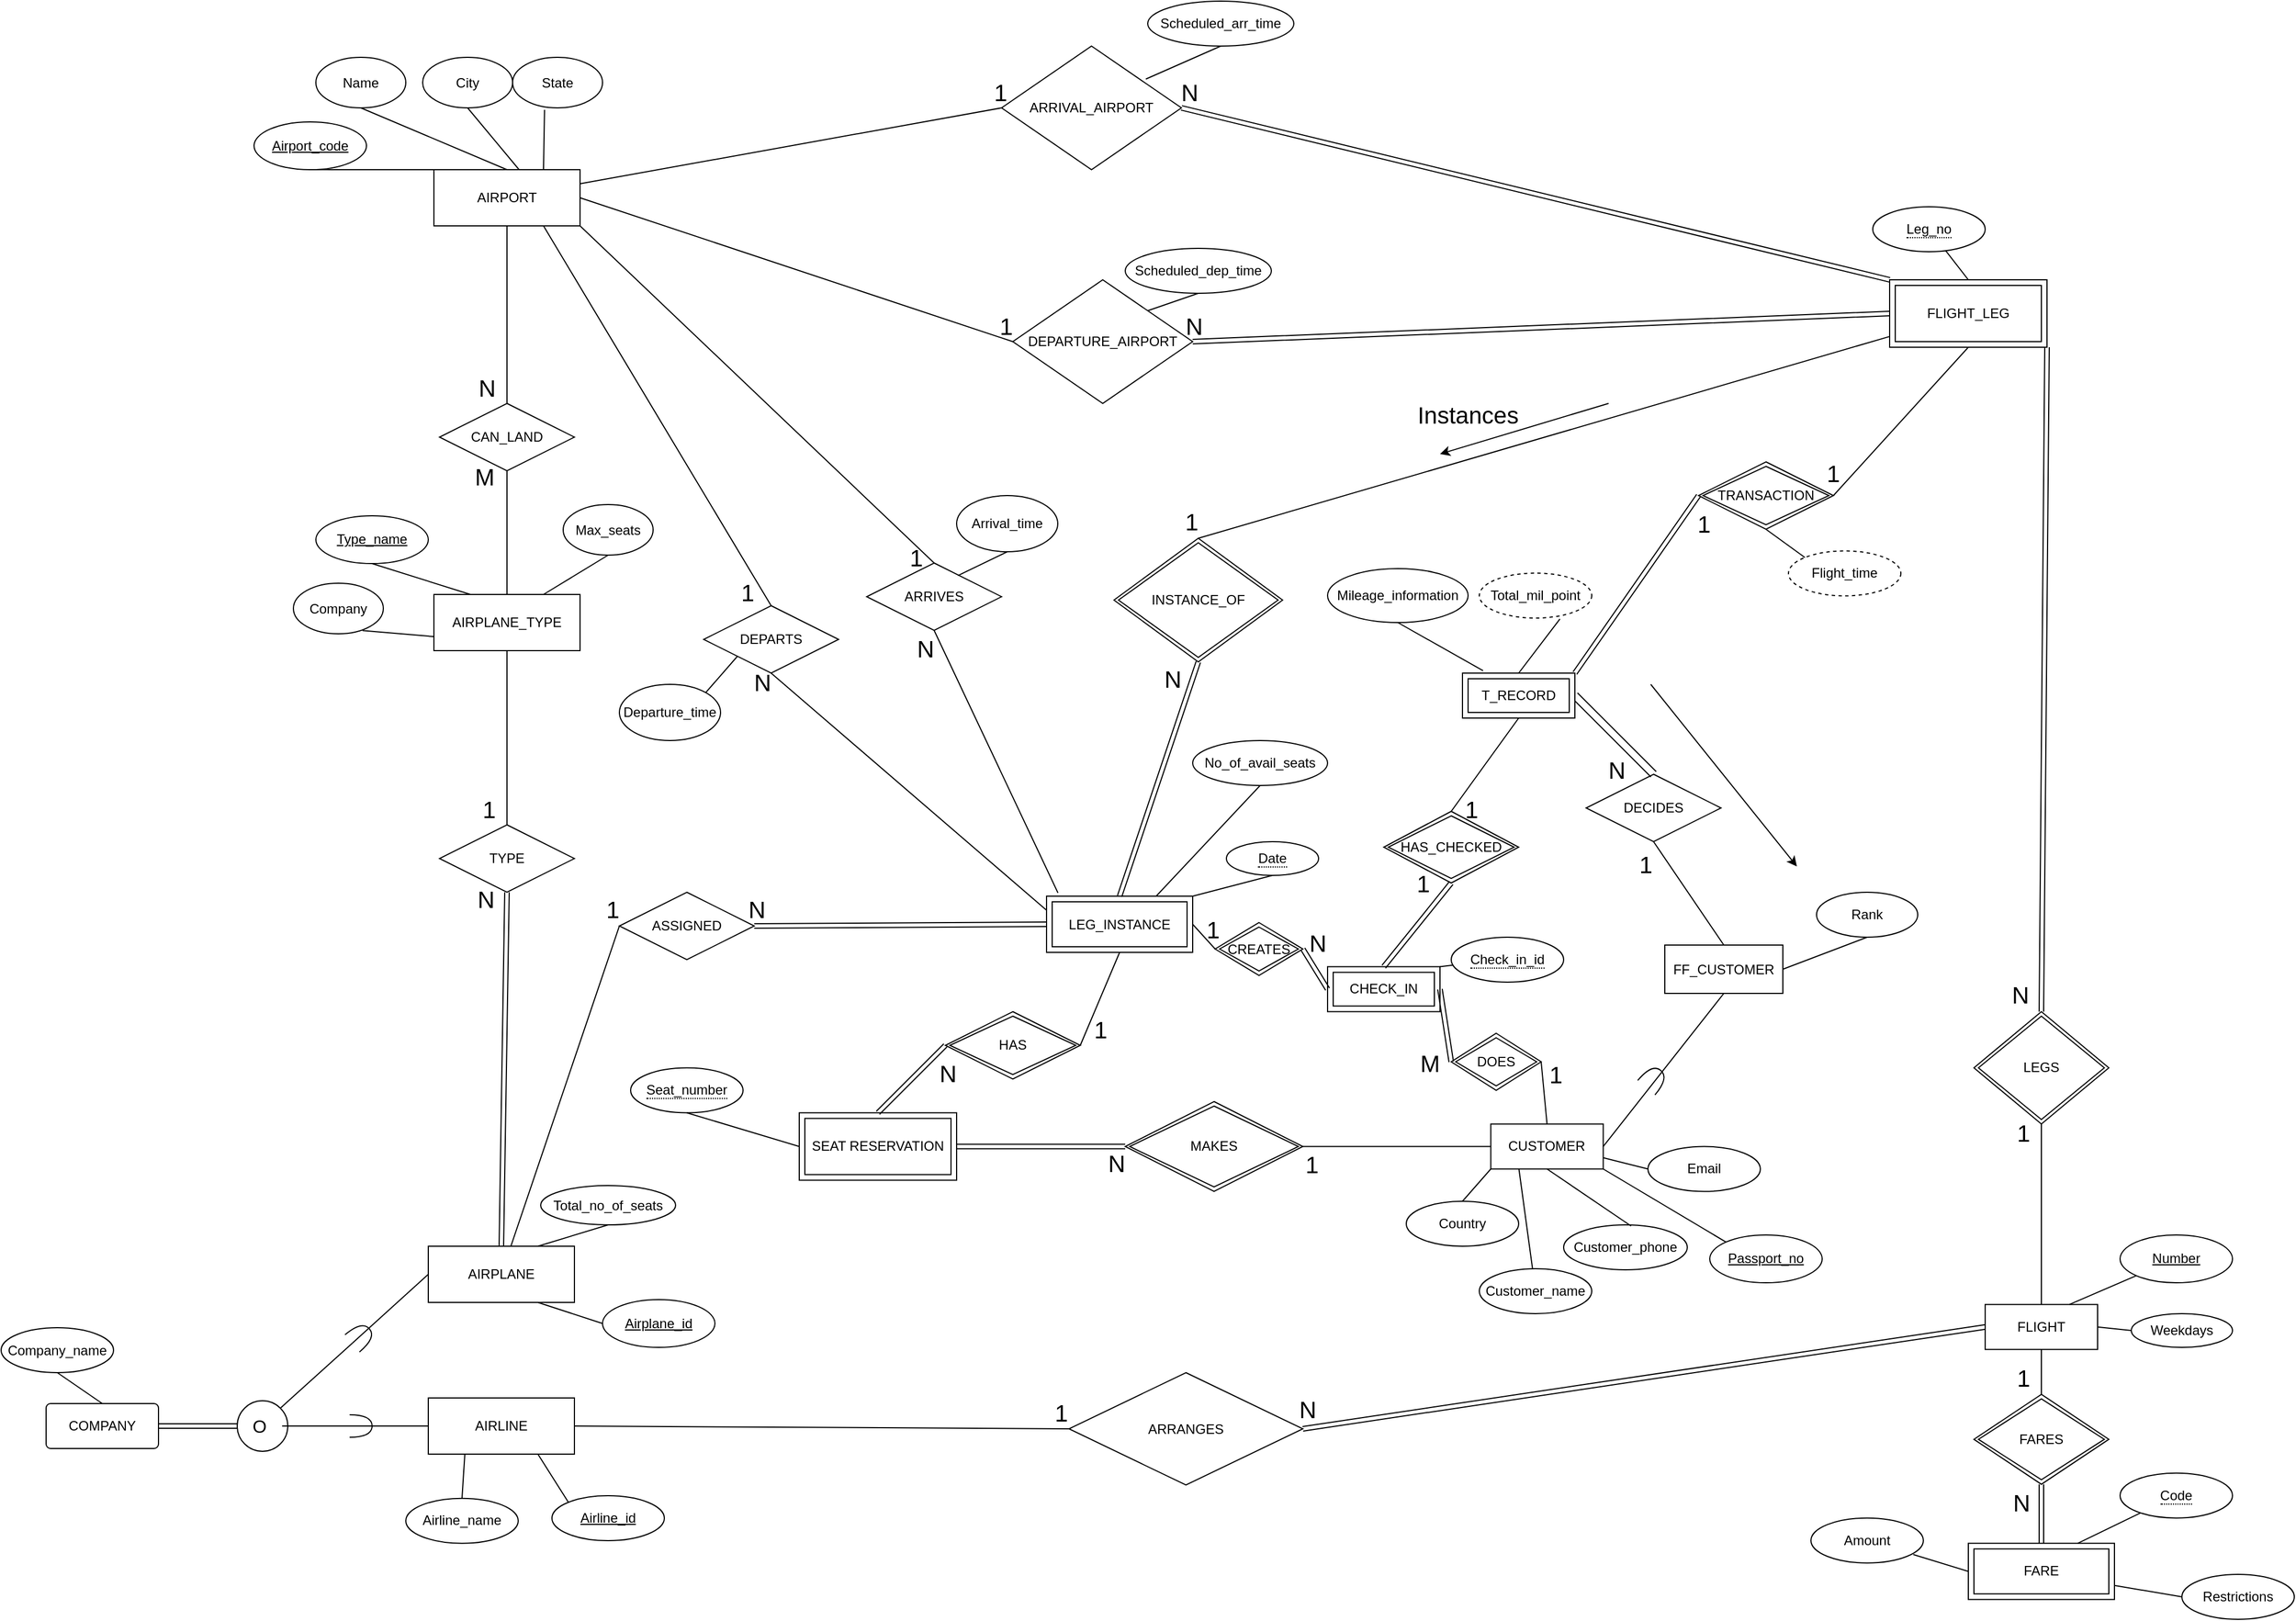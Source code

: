<mxfile version="14.1.8" type="device"><diagram id="0m6Lggk0SU_BFl-Y3Bvq" name="Sayfa -1"><mxGraphModel dx="1024" dy="2246" grid="1" gridSize="10" guides="1" tooltips="1" connect="1" arrows="1" fold="1" page="1" pageScale="1" pageWidth="2336" pageHeight="1654" math="0" shadow="0"><root><mxCell id="0"/><mxCell id="1" parent="0"/><mxCell id="-zjfR3JGXEc7XonDMsjY-28" value="AIRPORT" style="whiteSpace=wrap;html=1;align=center;spacing=2;" parent="1" vertex="1"><mxGeometry x="525" y="-1430" width="130" height="50" as="geometry"/></mxCell><mxCell id="-zjfR3JGXEc7XonDMsjY-29" value="Airport_code" style="ellipse;whiteSpace=wrap;html=1;align=center;fontStyle=4;spacing=2;" parent="1" vertex="1"><mxGeometry x="365" y="-1472.5" width="100" height="42.5" as="geometry"/></mxCell><mxCell id="-zjfR3JGXEc7XonDMsjY-30" value="Name" style="ellipse;whiteSpace=wrap;html=1;align=center;spacing=2;" parent="1" vertex="1"><mxGeometry x="420" y="-1530" width="80" height="45" as="geometry"/></mxCell><mxCell id="-zjfR3JGXEc7XonDMsjY-32" value="City" style="ellipse;whiteSpace=wrap;html=1;align=center;spacing=2;" parent="1" vertex="1"><mxGeometry x="515" y="-1530" width="80" height="45" as="geometry"/></mxCell><mxCell id="-zjfR3JGXEc7XonDMsjY-34" value="State" style="ellipse;whiteSpace=wrap;html=1;align=center;spacing=2;" parent="1" vertex="1"><mxGeometry x="595" y="-1530" width="80" height="45" as="geometry"/></mxCell><mxCell id="-zjfR3JGXEc7XonDMsjY-36" value="" style="endArrow=none;html=1;rounded=0;entryX=0.25;entryY=0;entryDx=0;entryDy=0;exitX=0.5;exitY=1;exitDx=0;exitDy=0;spacing=2;" parent="1" source="-zjfR3JGXEc7XonDMsjY-29" target="-zjfR3JGXEc7XonDMsjY-28" edge="1"><mxGeometry relative="1" as="geometry"><mxPoint x="305" y="-1490.09" as="sourcePoint"/><mxPoint x="465" y="-1490.09" as="targetPoint"/></mxGeometry></mxCell><mxCell id="-zjfR3JGXEc7XonDMsjY-39" value="" style="endArrow=none;html=1;rounded=0;entryX=0.5;entryY=0;entryDx=0;entryDy=0;exitX=0.5;exitY=1;exitDx=0;exitDy=0;spacing=2;" parent="1" source="-zjfR3JGXEc7XonDMsjY-30" target="-zjfR3JGXEc7XonDMsjY-28" edge="1"><mxGeometry relative="1" as="geometry"><mxPoint x="485" y="-1520.09" as="sourcePoint"/><mxPoint x="645" y="-1520.09" as="targetPoint"/></mxGeometry></mxCell><mxCell id="-zjfR3JGXEc7XonDMsjY-40" value="" style="endArrow=none;html=1;rounded=0;entryX=0.583;entryY=0;entryDx=0;entryDy=0;exitX=0.5;exitY=1;exitDx=0;exitDy=0;entryPerimeter=0;spacing=2;" parent="1" source="-zjfR3JGXEc7XonDMsjY-32" target="-zjfR3JGXEc7XonDMsjY-28" edge="1"><mxGeometry relative="1" as="geometry"><mxPoint x="495" y="-1510.09" as="sourcePoint"/><mxPoint x="525" y="-1450.09" as="targetPoint"/></mxGeometry></mxCell><mxCell id="-zjfR3JGXEc7XonDMsjY-41" value="" style="endArrow=none;html=1;rounded=0;entryX=0.75;entryY=0;entryDx=0;entryDy=0;exitX=0.355;exitY=1.04;exitDx=0;exitDy=0;exitPerimeter=0;spacing=2;" parent="1" source="-zjfR3JGXEc7XonDMsjY-34" target="-zjfR3JGXEc7XonDMsjY-28" edge="1"><mxGeometry relative="1" as="geometry"><mxPoint x="505" y="-1500.09" as="sourcePoint"/><mxPoint x="535" y="-1440.09" as="targetPoint"/></mxGeometry></mxCell><mxCell id="-zjfR3JGXEc7XonDMsjY-42" style="edgeStyle=orthogonalEdgeStyle;rounded=0;orthogonalLoop=1;jettySize=auto;html=1;exitX=0.5;exitY=1;exitDx=0;exitDy=0;spacing=2;" parent="1" source="-zjfR3JGXEc7XonDMsjY-28" target="-zjfR3JGXEc7XonDMsjY-28" edge="1"><mxGeometry relative="1" as="geometry"/></mxCell><mxCell id="l165lB3-NGiqIHJ3d1AK-7" value="CAN_LAND" style="shape=rhombus;perimeter=rhombusPerimeter;whiteSpace=wrap;html=1;align=center;spacing=2;" parent="1" vertex="1"><mxGeometry x="530" y="-1222" width="120" height="60" as="geometry"/></mxCell><mxCell id="l165lB3-NGiqIHJ3d1AK-9" value="" style="endArrow=none;html=1;rounded=0;entryX=0.5;entryY=1;entryDx=0;entryDy=0;spacing=2;" parent="1" target="l165lB3-NGiqIHJ3d1AK-7" edge="1"><mxGeometry relative="1" as="geometry"><mxPoint x="590" y="-1052" as="sourcePoint"/><mxPoint x="820" y="-1072" as="targetPoint"/></mxGeometry></mxCell><mxCell id="l165lB3-NGiqIHJ3d1AK-10" value="M" style="resizable=0;html=1;align=right;verticalAlign=bottom;fontSize=21;spacing=2;" parent="l165lB3-NGiqIHJ3d1AK-9" connectable="0" vertex="1"><mxGeometry x="1" relative="1" as="geometry"><mxPoint x="-10.04" y="19.72" as="offset"/></mxGeometry></mxCell><mxCell id="l165lB3-NGiqIHJ3d1AK-11" value="" style="endArrow=none;html=1;rounded=0;exitX=0.5;exitY=1;exitDx=0;exitDy=0;entryX=0.5;entryY=0;entryDx=0;entryDy=0;spacing=2;" parent="1" source="-zjfR3JGXEc7XonDMsjY-28" target="l165lB3-NGiqIHJ3d1AK-7" edge="1"><mxGeometry relative="1" as="geometry"><mxPoint x="660" y="-1242" as="sourcePoint"/><mxPoint x="820" y="-1242" as="targetPoint"/></mxGeometry></mxCell><mxCell id="l165lB3-NGiqIHJ3d1AK-12" value="&lt;font style=&quot;font-size: 21px&quot;&gt;N&lt;/font&gt;" style="resizable=0;html=1;align=right;verticalAlign=bottom;spacing=2;" parent="l165lB3-NGiqIHJ3d1AK-11" connectable="0" vertex="1"><mxGeometry x="1" relative="1" as="geometry"><mxPoint x="-10" as="offset"/></mxGeometry></mxCell><mxCell id="l165lB3-NGiqIHJ3d1AK-14" value="AIRPLANE_TYPE" style="whiteSpace=wrap;html=1;align=center;spacing=2;" parent="1" vertex="1"><mxGeometry x="525" y="-1052" width="130" height="50" as="geometry"/></mxCell><mxCell id="l165lB3-NGiqIHJ3d1AK-16" value="Type_name" style="ellipse;whiteSpace=wrap;html=1;align=center;fontStyle=4;spacing=2;" parent="1" vertex="1"><mxGeometry x="420" y="-1122" width="100" height="42.5" as="geometry"/></mxCell><mxCell id="l165lB3-NGiqIHJ3d1AK-18" value="Max_seats" style="ellipse;whiteSpace=wrap;html=1;align=center;spacing=2;" parent="1" vertex="1"><mxGeometry x="640" y="-1132" width="80" height="45" as="geometry"/></mxCell><mxCell id="l165lB3-NGiqIHJ3d1AK-19" value="" style="endArrow=none;html=1;rounded=0;entryX=0.5;entryY=1;entryDx=0;entryDy=0;exitX=0.75;exitY=0;exitDx=0;exitDy=0;spacing=2;" parent="1" source="l165lB3-NGiqIHJ3d1AK-14" target="l165lB3-NGiqIHJ3d1AK-18" edge="1"><mxGeometry relative="1" as="geometry"><mxPoint x="660" y="-1132" as="sourcePoint"/><mxPoint x="820" y="-1132" as="targetPoint"/></mxGeometry></mxCell><mxCell id="l165lB3-NGiqIHJ3d1AK-21" value="Company" style="ellipse;whiteSpace=wrap;html=1;align=center;spacing=2;" parent="1" vertex="1"><mxGeometry x="400" y="-1062" width="80" height="45" as="geometry"/></mxCell><mxCell id="l165lB3-NGiqIHJ3d1AK-22" value="" style="endArrow=none;html=1;rounded=0;entryX=0.5;entryY=1;entryDx=0;entryDy=0;exitX=0.25;exitY=0;exitDx=0;exitDy=0;spacing=2;" parent="1" source="l165lB3-NGiqIHJ3d1AK-14" target="l165lB3-NGiqIHJ3d1AK-16" edge="1"><mxGeometry relative="1" as="geometry"><mxPoint x="632.5" y="-1042" as="sourcePoint"/><mxPoint x="690" y="-1077" as="targetPoint"/></mxGeometry></mxCell><mxCell id="l165lB3-NGiqIHJ3d1AK-23" value="" style="endArrow=none;html=1;rounded=0;entryX=0;entryY=0.75;entryDx=0;entryDy=0;exitX=0.769;exitY=0.936;exitDx=0;exitDy=0;exitPerimeter=0;spacing=2;" parent="1" source="l165lB3-NGiqIHJ3d1AK-21" target="l165lB3-NGiqIHJ3d1AK-14" edge="1"><mxGeometry relative="1" as="geometry"><mxPoint x="460" y="-1022" as="sourcePoint"/><mxPoint x="520" y="-1012" as="targetPoint"/></mxGeometry></mxCell><mxCell id="l165lB3-NGiqIHJ3d1AK-26" value="" style="endArrow=none;html=1;rounded=0;exitX=0.5;exitY=1;exitDx=0;exitDy=0;spacing=2;" parent="1" source="l165lB3-NGiqIHJ3d1AK-14" target="l165lB3-NGiqIHJ3d1AK-28" edge="1"><mxGeometry relative="1" as="geometry"><mxPoint x="680" y="-892" as="sourcePoint"/><mxPoint x="590" y="-892" as="targetPoint"/></mxGeometry></mxCell><mxCell id="l165lB3-NGiqIHJ3d1AK-27" value="1" style="resizable=0;html=1;align=right;verticalAlign=bottom;fontSize=21;spacing=2;" parent="l165lB3-NGiqIHJ3d1AK-26" connectable="0" vertex="1"><mxGeometry x="1" relative="1" as="geometry"><mxPoint x="-10" as="offset"/></mxGeometry></mxCell><mxCell id="l165lB3-NGiqIHJ3d1AK-28" value="TYPE" style="shape=rhombus;perimeter=rhombusPerimeter;whiteSpace=wrap;html=1;align=center;spacing=2;" parent="1" vertex="1"><mxGeometry x="530" y="-847" width="120" height="60" as="geometry"/></mxCell><mxCell id="l165lB3-NGiqIHJ3d1AK-29" value="" style="shape=link;html=1;rounded=0;entryX=0.5;entryY=1;entryDx=0;entryDy=0;exitX=0.5;exitY=0;exitDx=0;exitDy=0;spacing=2;" parent="1" source="l165lB3-NGiqIHJ3d1AK-31" target="l165lB3-NGiqIHJ3d1AK-28" edge="1"><mxGeometry relative="1" as="geometry"><mxPoint x="590" y="-792" as="sourcePoint"/><mxPoint x="840" y="-822" as="targetPoint"/></mxGeometry></mxCell><mxCell id="l165lB3-NGiqIHJ3d1AK-30" value="N" style="resizable=0;html=1;align=right;verticalAlign=bottom;fontSize=21;spacing=2;" parent="l165lB3-NGiqIHJ3d1AK-29" connectable="0" vertex="1"><mxGeometry x="1" relative="1" as="geometry"><mxPoint x="-10" y="20" as="offset"/></mxGeometry></mxCell><mxCell id="l165lB3-NGiqIHJ3d1AK-31" value="AIRPLANE" style="whiteSpace=wrap;html=1;align=center;strokeOpacity=100;spacing=2;" parent="1" vertex="1"><mxGeometry x="520" y="-472" width="130" height="50" as="geometry"/></mxCell><mxCell id="l165lB3-NGiqIHJ3d1AK-32" value="Airplane_id" style="ellipse;whiteSpace=wrap;html=1;align=center;fontStyle=4;spacing=2;" parent="1" vertex="1"><mxGeometry x="675" y="-424.5" width="100" height="42.5" as="geometry"/></mxCell><mxCell id="l165lB3-NGiqIHJ3d1AK-33" value="" style="endArrow=none;html=1;rounded=0;exitX=0;exitY=0.5;exitDx=0;exitDy=0;entryX=0.75;entryY=1;entryDx=0;entryDy=0;spacing=2;" parent="1" source="l165lB3-NGiqIHJ3d1AK-32" target="l165lB3-NGiqIHJ3d1AK-31" edge="1"><mxGeometry relative="1" as="geometry"><mxPoint x="450" y="-752" as="sourcePoint"/><mxPoint x="610" y="-752" as="targetPoint"/></mxGeometry></mxCell><mxCell id="l165lB3-NGiqIHJ3d1AK-34" value="Total_no_of_seats" style="ellipse;whiteSpace=wrap;html=1;align=center;spacing=2;" parent="1" vertex="1"><mxGeometry x="620" y="-526" width="120" height="35" as="geometry"/></mxCell><mxCell id="l165lB3-NGiqIHJ3d1AK-35" value="" style="endArrow=none;html=1;rounded=0;exitX=0.75;exitY=0;exitDx=0;exitDy=0;entryX=0.5;entryY=1;entryDx=0;entryDy=0;spacing=2;" parent="1" source="l165lB3-NGiqIHJ3d1AK-31" target="l165lB3-NGiqIHJ3d1AK-34" edge="1"><mxGeometry relative="1" as="geometry"><mxPoint x="600" y="-872" as="sourcePoint"/><mxPoint x="760" y="-872" as="targetPoint"/></mxGeometry></mxCell><mxCell id="l165lB3-NGiqIHJ3d1AK-36" value="" style="endArrow=none;html=1;rounded=0;entryX=0;entryY=0.5;entryDx=0;entryDy=0;spacing=2;" parent="1" source="l165lB3-NGiqIHJ3d1AK-31" target="l165lB3-NGiqIHJ3d1AK-38" edge="1"><mxGeometry relative="1" as="geometry"><mxPoint x="655" y="-757.34" as="sourcePoint"/><mxPoint x="780" y="-757" as="targetPoint"/></mxGeometry></mxCell><mxCell id="l165lB3-NGiqIHJ3d1AK-37" value="1" style="resizable=0;html=1;align=right;verticalAlign=bottom;fontSize=21;spacing=2;" parent="l165lB3-NGiqIHJ3d1AK-36" connectable="0" vertex="1"><mxGeometry x="1" relative="1" as="geometry"><mxPoint x="0.17" as="offset"/></mxGeometry></mxCell><mxCell id="l165lB3-NGiqIHJ3d1AK-38" value="ASSIGNED" style="shape=rhombus;perimeter=rhombusPerimeter;whiteSpace=wrap;html=1;align=center;spacing=2;" parent="1" vertex="1"><mxGeometry x="690" y="-787" width="120" height="60" as="geometry"/></mxCell><mxCell id="l165lB3-NGiqIHJ3d1AK-39" value="" style="shape=link;html=1;rounded=0;entryX=1;entryY=0.5;entryDx=0;entryDy=0;exitX=0;exitY=0.5;exitDx=0;exitDy=0;spacing=2;" parent="1" source="l165lB3-NGiqIHJ3d1AK-41" target="l165lB3-NGiqIHJ3d1AK-38" edge="1"><mxGeometry relative="1" as="geometry"><mxPoint x="1040" y="-757" as="sourcePoint"/><mxPoint x="950" y="-792" as="targetPoint"/></mxGeometry></mxCell><mxCell id="l165lB3-NGiqIHJ3d1AK-40" value="N" style="resizable=0;html=1;align=right;verticalAlign=bottom;fontSize=21;spacing=2;" parent="l165lB3-NGiqIHJ3d1AK-39" connectable="0" vertex="1"><mxGeometry x="1" relative="1" as="geometry"><mxPoint x="10" as="offset"/></mxGeometry></mxCell><mxCell id="l165lB3-NGiqIHJ3d1AK-41" value="LEG_INSTANCE" style="shape=ext;margin=3;double=1;whiteSpace=wrap;html=1;align=center;spacing=2;" parent="1" vertex="1"><mxGeometry x="1070" y="-783.5" width="130" height="50" as="geometry"/></mxCell><mxCell id="l165lB3-NGiqIHJ3d1AK-43" value="" style="endArrow=none;html=1;rounded=0;entryX=0.5;entryY=1;entryDx=0;entryDy=0;exitX=1;exitY=0;exitDx=0;exitDy=0;spacing=2;" parent="1" source="l165lB3-NGiqIHJ3d1AK-41" target="l165lB3-NGiqIHJ3d1AK-44" edge="1"><mxGeometry relative="1" as="geometry"><mxPoint x="1120" y="-842" as="sourcePoint"/><mxPoint x="1348.0" y="-767" as="targetPoint"/></mxGeometry></mxCell><mxCell id="l165lB3-NGiqIHJ3d1AK-44" value="&lt;span style=&quot;border-bottom: 1px dotted&quot;&gt;Date&lt;/span&gt;" style="ellipse;whiteSpace=wrap;html=1;align=center;spacing=2;" parent="1" vertex="1"><mxGeometry x="1230" y="-832" width="82" height="30" as="geometry"/></mxCell><mxCell id="l165lB3-NGiqIHJ3d1AK-48" value="DEPARTS" style="shape=rhombus;perimeter=rhombusPerimeter;whiteSpace=wrap;html=1;align=center;spacing=2;" parent="1" vertex="1"><mxGeometry x="765" y="-1042" width="120" height="60" as="geometry"/></mxCell><mxCell id="l165lB3-NGiqIHJ3d1AK-51" value="ARRIVES" style="shape=rhombus;perimeter=rhombusPerimeter;whiteSpace=wrap;html=1;align=center;spacing=2;" parent="1" vertex="1"><mxGeometry x="910" y="-1080" width="120" height="60" as="geometry"/></mxCell><mxCell id="l165lB3-NGiqIHJ3d1AK-54" value="" style="endArrow=none;html=1;rounded=0;exitX=0.078;exitY=-0.059;exitDx=0;exitDy=0;entryX=0.5;entryY=1;entryDx=0;entryDy=0;exitPerimeter=0;spacing=2;" parent="1" source="l165lB3-NGiqIHJ3d1AK-41" target="l165lB3-NGiqIHJ3d1AK-51" edge="1"><mxGeometry relative="1" as="geometry"><mxPoint x="1130" y="-842" as="sourcePoint"/><mxPoint x="930" y="-1084.5" as="targetPoint"/></mxGeometry></mxCell><mxCell id="l165lB3-NGiqIHJ3d1AK-55" value="N" style="resizable=0;html=1;align=right;verticalAlign=bottom;fontSize=21;spacing=2;" parent="l165lB3-NGiqIHJ3d1AK-54" connectable="0" vertex="1"><mxGeometry x="1" relative="1" as="geometry"><mxPoint y="30" as="offset"/></mxGeometry></mxCell><mxCell id="l165lB3-NGiqIHJ3d1AK-56" value="Departure_time" style="ellipse;whiteSpace=wrap;html=1;align=center;spacing=2;" parent="1" vertex="1"><mxGeometry x="690" y="-972" width="90" height="50" as="geometry"/></mxCell><mxCell id="l165lB3-NGiqIHJ3d1AK-57" value="" style="endArrow=none;html=1;rounded=0;entryX=0;entryY=1;entryDx=0;entryDy=0;exitX=1;exitY=0;exitDx=0;exitDy=0;spacing=2;" parent="1" source="l165lB3-NGiqIHJ3d1AK-56" target="l165lB3-NGiqIHJ3d1AK-48" edge="1"><mxGeometry relative="1" as="geometry"><mxPoint x="760" y="-972" as="sourcePoint"/><mxPoint x="1085" y="-862" as="targetPoint"/></mxGeometry></mxCell><mxCell id="l165lB3-NGiqIHJ3d1AK-58" value="Arrival_time" style="ellipse;whiteSpace=wrap;html=1;align=center;spacing=2;" parent="1" vertex="1"><mxGeometry x="990" y="-1140" width="90" height="50" as="geometry"/></mxCell><mxCell id="l165lB3-NGiqIHJ3d1AK-59" value="" style="endArrow=none;html=1;rounded=0;entryX=0.5;entryY=1;entryDx=0;entryDy=0;exitX=0.677;exitY=0.186;exitDx=0;exitDy=0;exitPerimeter=0;spacing=2;" parent="1" source="l165lB3-NGiqIHJ3d1AK-51" target="l165lB3-NGiqIHJ3d1AK-58" edge="1"><mxGeometry relative="1" as="geometry"><mxPoint x="1025" y="-1012" as="sourcePoint"/><mxPoint x="1085" y="-982" as="targetPoint"/></mxGeometry></mxCell><mxCell id="l165lB3-NGiqIHJ3d1AK-62" value="" style="shape=link;html=1;rounded=0;exitX=0.5;exitY=0;exitDx=0;exitDy=0;entryX=0.5;entryY=1;entryDx=0;entryDy=0;spacing=2;" parent="1" source="l165lB3-NGiqIHJ3d1AK-41" target="l165lB3-NGiqIHJ3d1AK-64" edge="1"><mxGeometry relative="1" as="geometry"><mxPoint x="1050" y="-962" as="sourcePoint"/><mxPoint x="1065" y="-1042" as="targetPoint"/></mxGeometry></mxCell><mxCell id="l165lB3-NGiqIHJ3d1AK-63" value="N" style="resizable=0;html=1;align=right;verticalAlign=bottom;fontSize=21;spacing=2;" parent="l165lB3-NGiqIHJ3d1AK-62" connectable="0" vertex="1"><mxGeometry x="1" relative="1" as="geometry"><mxPoint x="-15" y="30" as="offset"/></mxGeometry></mxCell><mxCell id="l165lB3-NGiqIHJ3d1AK-64" value="INSTANCE_OF" style="shape=rhombus;double=1;perimeter=rhombusPerimeter;whiteSpace=wrap;html=1;align=center;spacing=2;" parent="1" vertex="1"><mxGeometry x="1130" y="-1102" width="150" height="110" as="geometry"/></mxCell><mxCell id="l165lB3-NGiqIHJ3d1AK-65" value="" style="endArrow=none;html=1;rounded=0;entryX=0.5;entryY=0;entryDx=0;entryDy=0;spacing=2;" parent="1" source="l165lB3-NGiqIHJ3d1AK-67" target="l165lB3-NGiqIHJ3d1AK-64" edge="1"><mxGeometry relative="1" as="geometry"><mxPoint x="1490" y="-1332" as="sourcePoint"/><mxPoint x="1400" y="-1182" as="targetPoint"/></mxGeometry></mxCell><mxCell id="l165lB3-NGiqIHJ3d1AK-66" value="1" style="resizable=0;html=1;align=right;verticalAlign=bottom;fontSize=21;spacing=2;" parent="l165lB3-NGiqIHJ3d1AK-65" connectable="0" vertex="1"><mxGeometry x="1" relative="1" as="geometry"/></mxCell><mxCell id="l165lB3-NGiqIHJ3d1AK-67" value="FLIGHT_LEG" style="shape=ext;margin=3;double=1;whiteSpace=wrap;html=1;align=center;spacing=2;" parent="1" vertex="1"><mxGeometry x="1820" y="-1332" width="140" height="60" as="geometry"/></mxCell><mxCell id="l165lB3-NGiqIHJ3d1AK-71" value="" style="shape=link;html=1;rounded=0;entryX=1;entryY=0.5;entryDx=0;entryDy=0;exitX=0;exitY=0;exitDx=0;exitDy=0;spacing=2;" parent="1" source="l165lB3-NGiqIHJ3d1AK-67" target="NIarpNmymj73CgGTM3yR-58" edge="1"><mxGeometry relative="1" as="geometry"><mxPoint x="960" y="-1242" as="sourcePoint"/><mxPoint x="1200" y="-1480.09" as="targetPoint"/><Array as="points"/></mxGeometry></mxCell><mxCell id="l165lB3-NGiqIHJ3d1AK-72" value="N" style="resizable=0;html=1;align=right;verticalAlign=bottom;fontSize=21;spacing=2;" parent="l165lB3-NGiqIHJ3d1AK-71" connectable="0" vertex="1"><mxGeometry x="1" relative="1" as="geometry"><mxPoint x="15.59" y="0.27" as="offset"/></mxGeometry></mxCell><mxCell id="l165lB3-NGiqIHJ3d1AK-76" value="" style="shape=link;html=1;rounded=0;entryX=1;entryY=0.5;entryDx=0;entryDy=0;exitX=0;exitY=0.5;exitDx=0;exitDy=0;spacing=2;" parent="1" source="l165lB3-NGiqIHJ3d1AK-67" target="NIarpNmymj73CgGTM3yR-59" edge="1"><mxGeometry relative="1" as="geometry"><mxPoint x="1450" y="-1362" as="sourcePoint"/><mxPoint x="1170" y="-1277" as="targetPoint"/></mxGeometry></mxCell><mxCell id="l165lB3-NGiqIHJ3d1AK-77" value="N" style="resizable=0;html=1;align=right;verticalAlign=bottom;fontSize=21;spacing=2;" parent="l165lB3-NGiqIHJ3d1AK-76" connectable="0" vertex="1"><mxGeometry x="1" relative="1" as="geometry"><mxPoint x="9.44" y="0.13" as="offset"/></mxGeometry></mxCell><mxCell id="l165lB3-NGiqIHJ3d1AK-79" value="Scheduled_arr_time" style="ellipse;whiteSpace=wrap;html=1;align=center;spacing=2;" parent="1" vertex="1"><mxGeometry x="1160" y="-1580" width="130" height="40" as="geometry"/></mxCell><mxCell id="l165lB3-NGiqIHJ3d1AK-80" value="" style="endArrow=none;html=1;rounded=0;entryX=0.5;entryY=1;entryDx=0;entryDy=0;exitX=0.802;exitY=0.267;exitDx=0;exitDy=0;spacing=2;exitPerimeter=0;" parent="1" source="NIarpNmymj73CgGTM3yR-58" target="l165lB3-NGiqIHJ3d1AK-79" edge="1"><mxGeometry relative="1" as="geometry"><mxPoint x="1160" y="-1507.59" as="sourcePoint"/><mxPoint x="1180" y="-1422" as="targetPoint"/></mxGeometry></mxCell><mxCell id="l165lB3-NGiqIHJ3d1AK-81" value="Scheduled_dep_time" style="ellipse;whiteSpace=wrap;html=1;align=center;spacing=2;" parent="1" vertex="1"><mxGeometry x="1140" y="-1360" width="130" height="40" as="geometry"/></mxCell><mxCell id="l165lB3-NGiqIHJ3d1AK-82" value="" style="endArrow=none;html=1;rounded=0;entryX=0.5;entryY=1;entryDx=0;entryDy=0;exitX=1;exitY=0;exitDx=0;exitDy=0;spacing=2;" parent="1" source="NIarpNmymj73CgGTM3yR-59" target="l165lB3-NGiqIHJ3d1AK-81" edge="1"><mxGeometry relative="1" as="geometry"><mxPoint x="1130" y="-1304.5" as="sourcePoint"/><mxPoint x="1265" y="-1532" as="targetPoint"/></mxGeometry></mxCell><mxCell id="l165lB3-NGiqIHJ3d1AK-83" value="&lt;span style=&quot;border-bottom: 1px dotted&quot;&gt;Leg_no&lt;/span&gt;" style="ellipse;whiteSpace=wrap;html=1;align=center;spacing=2;" parent="1" vertex="1"><mxGeometry x="1805" y="-1397" width="100" height="40" as="geometry"/></mxCell><mxCell id="l165lB3-NGiqIHJ3d1AK-85" value="" style="endArrow=none;html=1;rounded=0;entryX=0.5;entryY=0;entryDx=0;entryDy=0;spacing=2;" parent="1" source="l165lB3-NGiqIHJ3d1AK-83" target="l165lB3-NGiqIHJ3d1AK-67" edge="1"><mxGeometry relative="1" as="geometry"><mxPoint x="1515" y="-1527" as="sourcePoint"/><mxPoint x="1515" y="-1367" as="targetPoint"/></mxGeometry></mxCell><mxCell id="l165lB3-NGiqIHJ3d1AK-86" value="No_of_avail_seats" style="ellipse;whiteSpace=wrap;html=1;align=center;spacing=2;" parent="1" vertex="1"><mxGeometry x="1200" y="-922" width="120" height="40" as="geometry"/></mxCell><mxCell id="l165lB3-NGiqIHJ3d1AK-87" value="" style="endArrow=none;html=1;rounded=0;entryX=0.5;entryY=1;entryDx=0;entryDy=0;exitX=0.75;exitY=0;exitDx=0;exitDy=0;spacing=2;" parent="1" source="l165lB3-NGiqIHJ3d1AK-41" target="l165lB3-NGiqIHJ3d1AK-86" edge="1"><mxGeometry relative="1" as="geometry"><mxPoint x="1230" y="-652" as="sourcePoint"/><mxPoint x="1390" y="-652" as="targetPoint"/></mxGeometry></mxCell><mxCell id="l165lB3-NGiqIHJ3d1AK-88" value="LEGS" style="shape=rhombus;double=1;perimeter=rhombusPerimeter;whiteSpace=wrap;html=1;align=center;spacing=2;" parent="1" vertex="1"><mxGeometry x="1895" y="-680.75" width="120" height="100" as="geometry"/></mxCell><mxCell id="l165lB3-NGiqIHJ3d1AK-89" value="" style="shape=link;html=1;rounded=0;entryX=0.5;entryY=0;entryDx=0;entryDy=0;exitX=1;exitY=1;exitDx=0;exitDy=0;spacing=2;" parent="1" source="l165lB3-NGiqIHJ3d1AK-67" target="l165lB3-NGiqIHJ3d1AK-88" edge="1"><mxGeometry relative="1" as="geometry"><mxPoint x="1880" y="-1272" as="sourcePoint"/><mxPoint x="1900" y="-1282" as="targetPoint"/></mxGeometry></mxCell><mxCell id="l165lB3-NGiqIHJ3d1AK-90" value="N" style="resizable=0;html=1;align=right;verticalAlign=bottom;fontSize=21;spacing=2;" parent="l165lB3-NGiqIHJ3d1AK-89" connectable="0" vertex="1"><mxGeometry x="1" relative="1" as="geometry"><mxPoint x="-10" y="-0.59" as="offset"/></mxGeometry></mxCell><mxCell id="l165lB3-NGiqIHJ3d1AK-91" value="" style="endArrow=none;html=1;rounded=0;entryX=0.5;entryY=1;entryDx=0;entryDy=0;exitX=0.5;exitY=0;exitDx=0;exitDy=0;spacing=2;" parent="1" source="l165lB3-NGiqIHJ3d1AK-93" target="l165lB3-NGiqIHJ3d1AK-88" edge="1"><mxGeometry relative="1" as="geometry"><mxPoint x="1955" y="-430.16" as="sourcePoint"/><mxPoint x="1775" y="-530.16" as="targetPoint"/></mxGeometry></mxCell><mxCell id="l165lB3-NGiqIHJ3d1AK-92" value="1" style="resizable=0;html=1;align=right;verticalAlign=bottom;fontSize=21;spacing=2;" parent="l165lB3-NGiqIHJ3d1AK-91" connectable="0" vertex="1"><mxGeometry x="1" relative="1" as="geometry"><mxPoint x="-10" y="21.84" as="offset"/></mxGeometry></mxCell><mxCell id="l165lB3-NGiqIHJ3d1AK-93" value="FLIGHT" style="whiteSpace=wrap;html=1;align=center;spacing=2;" parent="1" vertex="1"><mxGeometry x="1905" y="-420.16" width="100" height="40" as="geometry"/></mxCell><mxCell id="l165lB3-NGiqIHJ3d1AK-100" value="Weekdays" style="ellipse;whiteSpace=wrap;html=1;align=center;spacing=2;" parent="1" vertex="1"><mxGeometry x="2035.0" y="-412" width="90" height="30" as="geometry"/></mxCell><mxCell id="l165lB3-NGiqIHJ3d1AK-101" value="" style="endArrow=none;html=1;rounded=0;exitX=0.5;exitY=1;exitDx=0;exitDy=0;entryX=0.5;entryY=0;entryDx=0;entryDy=0;spacing=2;" parent="1" source="l165lB3-NGiqIHJ3d1AK-93" target="l165lB3-NGiqIHJ3d1AK-103" edge="1"><mxGeometry relative="1" as="geometry"><mxPoint x="2085" y="-280.16" as="sourcePoint"/><mxPoint x="1955" y="-300.16" as="targetPoint"/></mxGeometry></mxCell><mxCell id="l165lB3-NGiqIHJ3d1AK-102" value="1" style="resizable=0;html=1;align=right;verticalAlign=bottom;fontSize=21;spacing=2;" parent="l165lB3-NGiqIHJ3d1AK-101" connectable="0" vertex="1"><mxGeometry x="1" relative="1" as="geometry"><mxPoint x="-10" as="offset"/></mxGeometry></mxCell><mxCell id="l165lB3-NGiqIHJ3d1AK-103" value="FARES" style="shape=rhombus;double=1;perimeter=rhombusPerimeter;whiteSpace=wrap;html=1;align=center;spacing=2;" parent="1" vertex="1"><mxGeometry x="1895" y="-340.16" width="120" height="80" as="geometry"/></mxCell><mxCell id="l165lB3-NGiqIHJ3d1AK-105" value="" style="shape=link;html=1;rounded=0;entryX=0.5;entryY=1;entryDx=0;entryDy=0;exitX=0.5;exitY=0;exitDx=0;exitDy=0;spacing=2;" parent="1" source="l165lB3-NGiqIHJ3d1AK-107" target="l165lB3-NGiqIHJ3d1AK-103" edge="1"><mxGeometry relative="1" as="geometry"><mxPoint x="1955" y="-170.16" as="sourcePoint"/><mxPoint x="1935" y="-300.16" as="targetPoint"/></mxGeometry></mxCell><mxCell id="l165lB3-NGiqIHJ3d1AK-106" value="N" style="resizable=0;html=1;align=right;verticalAlign=bottom;fontSize=21;spacing=2;" parent="l165lB3-NGiqIHJ3d1AK-105" connectable="0" vertex="1"><mxGeometry x="1" relative="1" as="geometry"><mxPoint x="-10" y="30.83" as="offset"/></mxGeometry></mxCell><mxCell id="l165lB3-NGiqIHJ3d1AK-107" value="FARE" style="shape=ext;margin=3;double=1;whiteSpace=wrap;html=1;align=center;spacing=2;" parent="1" vertex="1"><mxGeometry x="1890" y="-207.66" width="130" height="50" as="geometry"/></mxCell><mxCell id="l165lB3-NGiqIHJ3d1AK-109" value="Restrictions" style="ellipse;whiteSpace=wrap;html=1;align=center;spacing=2;" parent="1" vertex="1"><mxGeometry x="2080" y="-180.0" width="100" height="40" as="geometry"/></mxCell><mxCell id="l165lB3-NGiqIHJ3d1AK-110" value="" style="endArrow=none;html=1;rounded=0;exitX=1;exitY=0.75;exitDx=0;exitDy=0;entryX=0;entryY=0.5;entryDx=0;entryDy=0;spacing=2;" parent="1" source="l165lB3-NGiqIHJ3d1AK-107" target="l165lB3-NGiqIHJ3d1AK-109" edge="1"><mxGeometry relative="1" as="geometry"><mxPoint x="2035.0" y="-150.16" as="sourcePoint"/><mxPoint x="2195" y="-150.16" as="targetPoint"/></mxGeometry></mxCell><mxCell id="l165lB3-NGiqIHJ3d1AK-111" value="Amount" style="ellipse;whiteSpace=wrap;html=1;align=center;spacing=2;" parent="1" vertex="1"><mxGeometry x="1750" y="-230.16" width="100" height="40" as="geometry"/></mxCell><mxCell id="l165lB3-NGiqIHJ3d1AK-112" value="" style="endArrow=none;html=1;rounded=0;entryX=0.911;entryY=0.813;entryDx=0;entryDy=0;exitX=0;exitY=0.5;exitDx=0;exitDy=0;entryPerimeter=0;spacing=2;" parent="1" source="l165lB3-NGiqIHJ3d1AK-107" target="l165lB3-NGiqIHJ3d1AK-111" edge="1"><mxGeometry relative="1" as="geometry"><mxPoint x="1935" y="-300.16" as="sourcePoint"/><mxPoint x="2070.5" y="-104.47" as="targetPoint"/></mxGeometry></mxCell><mxCell id="l165lB3-NGiqIHJ3d1AK-113" value="" style="endArrow=none;html=1;rounded=0;exitX=0.75;exitY=0;exitDx=0;exitDy=0;spacing=2;" parent="1" source="l165lB3-NGiqIHJ3d1AK-107" target="l165lB3-NGiqIHJ3d1AK-114" edge="1"><mxGeometry relative="1" as="geometry"><mxPoint x="1935" y="-180.16" as="sourcePoint"/><mxPoint x="2075" y="-250.16" as="targetPoint"/></mxGeometry></mxCell><mxCell id="l165lB3-NGiqIHJ3d1AK-114" value="&lt;span style=&quot;border-bottom: 1px dotted&quot;&gt;Code&lt;/span&gt;" style="ellipse;whiteSpace=wrap;html=1;align=center;spacing=2;" parent="1" vertex="1"><mxGeometry x="2025.0" y="-270.16" width="100" height="40" as="geometry"/></mxCell><mxCell id="l165lB3-NGiqIHJ3d1AK-121" value="Customer_name" style="ellipse;whiteSpace=wrap;html=1;align=center;spacing=2;" parent="1" vertex="1"><mxGeometry x="1455" y="-452.0" width="100" height="40" as="geometry"/></mxCell><mxCell id="l165lB3-NGiqIHJ3d1AK-122" value="" style="endArrow=none;html=1;rounded=0;exitX=0.25;exitY=1;exitDx=0;exitDy=0;spacing=2;" parent="1" source="i3rCwE53RujpM_0Cz0-k-19" target="l165lB3-NGiqIHJ3d1AK-121" edge="1"><mxGeometry relative="1" as="geometry"><mxPoint x="1570.22" y="-570.75" as="sourcePoint"/><mxPoint x="1595.22" y="-630.75" as="targetPoint"/></mxGeometry></mxCell><mxCell id="l165lB3-NGiqIHJ3d1AK-123" value="Customer_phone" style="ellipse;whiteSpace=wrap;html=1;align=center;spacing=2;" parent="1" vertex="1"><mxGeometry x="1530" y="-491" width="110" height="40" as="geometry"/></mxCell><mxCell id="l165lB3-NGiqIHJ3d1AK-124" value="" style="endArrow=none;html=1;rounded=0;exitX=0.5;exitY=1;exitDx=0;exitDy=0;spacing=2;" parent="1" source="i3rCwE53RujpM_0Cz0-k-19" edge="1"><mxGeometry relative="1" as="geometry"><mxPoint x="1595.22" y="-570.75" as="sourcePoint"/><mxPoint x="1590" y="-490" as="targetPoint"/><Array as="points"/></mxGeometry></mxCell><mxCell id="l165lB3-NGiqIHJ3d1AK-125" value="&lt;span style=&quot;border-bottom: 1px dotted&quot;&gt;Seat_number&lt;/span&gt;" style="ellipse;whiteSpace=wrap;html=1;align=center;spacing=2;" parent="1" vertex="1"><mxGeometry x="700" y="-630.75" width="100" height="40" as="geometry"/></mxCell><mxCell id="l165lB3-NGiqIHJ3d1AK-126" value="" style="endArrow=none;html=1;rounded=0;entryX=0.5;entryY=1;entryDx=0;entryDy=0;exitX=0;exitY=0.5;exitDx=0;exitDy=0;spacing=2;" parent="1" source="KXVJ2tpChuOXFqUCG3pP-1" target="l165lB3-NGiqIHJ3d1AK-125" edge="1"><mxGeometry relative="1" as="geometry"><mxPoint x="770" y="-562" as="sourcePoint"/><mxPoint x="970" y="-532" as="targetPoint"/><Array as="points"/></mxGeometry></mxCell><mxCell id="l165lB3-NGiqIHJ3d1AK-127" value="" style="endArrow=classic;html=1;fontSize=21;spacing=2;" parent="1" edge="1"><mxGeometry width="50" height="50" relative="1" as="geometry"><mxPoint x="1570" y="-1222" as="sourcePoint"/><mxPoint x="1420" y="-1177" as="targetPoint"/></mxGeometry></mxCell><mxCell id="l165lB3-NGiqIHJ3d1AK-128" value="Instances" style="text;html=1;strokeColor=none;fillColor=none;align=center;verticalAlign=middle;whiteSpace=wrap;rounded=0;fontSize=21;spacing=2;" parent="1" vertex="1"><mxGeometry x="1425.22" y="-1222" width="40" height="20" as="geometry"/></mxCell><mxCell id="l165lB3-NGiqIHJ3d1AK-134" value="Number" style="ellipse;whiteSpace=wrap;html=1;align=center;fontStyle=4;spacing=2;" parent="1" vertex="1"><mxGeometry x="2025" y="-482" width="100" height="42.5" as="geometry"/></mxCell><mxCell id="l165lB3-NGiqIHJ3d1AK-135" value="" style="endArrow=none;html=1;rounded=0;exitX=0.75;exitY=0;exitDx=0;exitDy=0;entryX=0;entryY=1;entryDx=0;entryDy=0;spacing=2;" parent="1" source="l165lB3-NGiqIHJ3d1AK-93" target="l165lB3-NGiqIHJ3d1AK-134" edge="1"><mxGeometry relative="1" as="geometry"><mxPoint x="1980" y="-420.16" as="sourcePoint"/><mxPoint x="2006.581" y="-454.604" as="targetPoint"/></mxGeometry></mxCell><mxCell id="i3rCwE53RujpM_0Cz0-k-5" value="Passport_no" style="ellipse;whiteSpace=wrap;html=1;align=center;fontStyle=4;spacing=2;" parent="1" vertex="1"><mxGeometry x="1660" y="-482" width="100" height="42.5" as="geometry"/></mxCell><mxCell id="i3rCwE53RujpM_0Cz0-k-6" value="" style="endArrow=none;html=1;rounded=0;entryX=1;entryY=1;entryDx=0;entryDy=0;exitX=0;exitY=0;exitDx=0;exitDy=0;spacing=2;" parent="1" source="i3rCwE53RujpM_0Cz0-k-5" target="i3rCwE53RujpM_0Cz0-k-19" edge="1"><mxGeometry relative="1" as="geometry"><mxPoint x="1475.22" y="-630.75" as="sourcePoint"/><mxPoint x="1520.22" y="-570.75" as="targetPoint"/><Array as="points"/></mxGeometry></mxCell><mxCell id="i3rCwE53RujpM_0Cz0-k-11" value="Country" style="ellipse;whiteSpace=wrap;html=1;align=center;spacing=2;" parent="1" vertex="1"><mxGeometry x="1390" y="-512" width="100" height="40" as="geometry"/></mxCell><mxCell id="i3rCwE53RujpM_0Cz0-k-12" value="" style="endArrow=none;html=1;rounded=0;entryX=0.5;entryY=0;entryDx=0;entryDy=0;exitX=0;exitY=1;exitDx=0;exitDy=0;spacing=2;" parent="1" source="i3rCwE53RujpM_0Cz0-k-19" target="i3rCwE53RujpM_0Cz0-k-11" edge="1"><mxGeometry relative="1" as="geometry"><mxPoint x="1630.22" y="-480.75" as="sourcePoint"/><mxPoint x="1659.865" y="-454.892" as="targetPoint"/></mxGeometry></mxCell><mxCell id="i3rCwE53RujpM_0Cz0-k-19" value="CUSTOMER" style="whiteSpace=wrap;html=1;align=center;spacing=2;" parent="1" vertex="1"><mxGeometry x="1465.22" y="-580.75" width="100" height="40" as="geometry"/></mxCell><mxCell id="i3rCwE53RujpM_0Cz0-k-23" value="" style="endArrow=none;html=1;rounded=0;exitX=0;exitY=0.5;exitDx=0;exitDy=0;entryX=1;entryY=0.5;entryDx=0;entryDy=0;spacing=2;" parent="1" source="i3rCwE53RujpM_0Cz0-k-19" target="KXVJ2tpChuOXFqUCG3pP-2" edge="1"><mxGeometry relative="1" as="geometry"><mxPoint x="1295.22" y="-682" as="sourcePoint"/><mxPoint x="1365.22" y="-560.75" as="targetPoint"/></mxGeometry></mxCell><mxCell id="i3rCwE53RujpM_0Cz0-k-24" value="1" style="resizable=0;html=1;align=right;verticalAlign=bottom;fontSize=21;spacing=2;" parent="i3rCwE53RujpM_0Cz0-k-23" connectable="0" vertex="1"><mxGeometry x="1" relative="1" as="geometry"><mxPoint x="13.84" y="30.0" as="offset"/></mxGeometry></mxCell><mxCell id="KXVJ2tpChuOXFqUCG3pP-1" value="SEAT RESERVATION&lt;br&gt;" style="shape=ext;margin=3;double=1;whiteSpace=wrap;html=1;align=center;spacing=2;" parent="1" vertex="1"><mxGeometry x="850" y="-590.75" width="140" height="60" as="geometry"/></mxCell><mxCell id="KXVJ2tpChuOXFqUCG3pP-2" value="MAKES" style="shape=rhombus;double=1;perimeter=rhombusPerimeter;whiteSpace=wrap;html=1;align=center;spacing=2;" parent="1" vertex="1"><mxGeometry x="1140" y="-600.75" width="158" height="80" as="geometry"/></mxCell><mxCell id="KXVJ2tpChuOXFqUCG3pP-6" value="" style="shape=link;html=1;rounded=0;exitX=1;exitY=0.5;exitDx=0;exitDy=0;entryX=0;entryY=0.5;entryDx=0;entryDy=0;spacing=2;" parent="1" source="KXVJ2tpChuOXFqUCG3pP-1" target="KXVJ2tpChuOXFqUCG3pP-2" edge="1"><mxGeometry relative="1" as="geometry"><mxPoint x="980" y="-482" as="sourcePoint"/><mxPoint x="1140" y="-482" as="targetPoint"/></mxGeometry></mxCell><mxCell id="KXVJ2tpChuOXFqUCG3pP-7" value="N" style="resizable=0;html=1;align=right;verticalAlign=bottom;fontSize=21;spacing=2;" parent="KXVJ2tpChuOXFqUCG3pP-6" connectable="0" vertex="1"><mxGeometry x="1" relative="1" as="geometry"><mxPoint x="0.01" y="28.75" as="offset"/></mxGeometry></mxCell><mxCell id="KXVJ2tpChuOXFqUCG3pP-8" value="HAS" style="shape=rhombus;double=1;perimeter=rhombusPerimeter;whiteSpace=wrap;html=1;align=center;spacing=2;" parent="1" vertex="1"><mxGeometry x="980" y="-680.75" width="120" height="60" as="geometry"/></mxCell><mxCell id="KXVJ2tpChuOXFqUCG3pP-9" value="" style="shape=link;html=1;rounded=0;exitX=0.5;exitY=0;exitDx=0;exitDy=0;entryX=0;entryY=0.5;entryDx=0;entryDy=0;spacing=2;" parent="1" source="KXVJ2tpChuOXFqUCG3pP-1" target="KXVJ2tpChuOXFqUCG3pP-8" edge="1"><mxGeometry relative="1" as="geometry"><mxPoint x="890" y="-632" as="sourcePoint"/><mxPoint x="1050" y="-632" as="targetPoint"/></mxGeometry></mxCell><mxCell id="KXVJ2tpChuOXFqUCG3pP-10" value="N" style="resizable=0;html=1;align=right;verticalAlign=bottom;fontSize=21;spacing=2;" parent="KXVJ2tpChuOXFqUCG3pP-9" connectable="0" vertex="1"><mxGeometry x="1" relative="1" as="geometry"><mxPoint x="10.28" y="39.75" as="offset"/></mxGeometry></mxCell><mxCell id="KXVJ2tpChuOXFqUCG3pP-11" value="" style="endArrow=none;html=1;rounded=0;fontSize=21;entryX=1;entryY=0.5;entryDx=0;entryDy=0;exitX=0.5;exitY=1;exitDx=0;exitDy=0;spacing=2;" parent="1" source="l165lB3-NGiqIHJ3d1AK-41" target="KXVJ2tpChuOXFqUCG3pP-8" edge="1"><mxGeometry relative="1" as="geometry"><mxPoint x="900" y="-732" as="sourcePoint"/><mxPoint x="1060" y="-732" as="targetPoint"/></mxGeometry></mxCell><mxCell id="KXVJ2tpChuOXFqUCG3pP-12" value="1" style="resizable=0;html=1;align=right;verticalAlign=bottom;fontSize=21;spacing=2;" parent="KXVJ2tpChuOXFqUCG3pP-11" connectable="0" vertex="1"><mxGeometry x="1" relative="1" as="geometry"><mxPoint x="24.88" y="0.45" as="offset"/></mxGeometry></mxCell><mxCell id="8iEWAnvyDYFeCuRcPY-v-12" value="FF_CUSTOMER" style="whiteSpace=wrap;html=1;align=center;spacing=2;" parent="1" vertex="1"><mxGeometry x="1620" y="-740" width="105" height="43" as="geometry"/></mxCell><mxCell id="8iEWAnvyDYFeCuRcPY-v-15" value="" style="endArrow=none;html=1;exitX=0.5;exitY=1;exitDx=0;exitDy=0;spacing=2;entryX=1;entryY=0.5;entryDx=0;entryDy=0;" parent="1" source="8iEWAnvyDYFeCuRcPY-v-12" target="i3rCwE53RujpM_0Cz0-k-19" edge="1"><mxGeometry width="50" height="50" relative="1" as="geometry"><mxPoint x="1670" y="-560.75" as="sourcePoint"/><mxPoint x="1544" y="-621" as="targetPoint"/></mxGeometry></mxCell><mxCell id="8iEWAnvyDYFeCuRcPY-v-19" value="Mileage_information" style="ellipse;whiteSpace=wrap;html=1;align=center;spacing=2;" parent="1" vertex="1"><mxGeometry x="1320" y="-1075" width="125" height="48" as="geometry"/></mxCell><mxCell id="8iEWAnvyDYFeCuRcPY-v-27" value="COMPANY" style="rounded=1;arcSize=10;whiteSpace=wrap;html=1;align=center;spacing=2;" parent="1" vertex="1"><mxGeometry x="180" y="-332" width="100" height="40" as="geometry"/></mxCell><mxCell id="8iEWAnvyDYFeCuRcPY-v-38" value="" style="shape=link;html=1;rounded=0;exitX=1;exitY=0.5;exitDx=0;exitDy=0;spacing=2;" parent="1" source="8iEWAnvyDYFeCuRcPY-v-27" edge="1"><mxGeometry relative="1" as="geometry"><mxPoint x="320" y="-402" as="sourcePoint"/><mxPoint x="360" y="-312" as="targetPoint"/></mxGeometry></mxCell><mxCell id="8iEWAnvyDYFeCuRcPY-v-40" value="" style="ellipse;whiteSpace=wrap;html=1;aspect=fixed;spacing=2;" parent="1" vertex="1"><mxGeometry x="350" y="-334.5" width="45" height="45" as="geometry"/></mxCell><mxCell id="8iEWAnvyDYFeCuRcPY-v-41" value="&lt;font style=&quot;font-size: 16px&quot;&gt;O&lt;/font&gt;" style="text;html=1;strokeColor=none;fillColor=none;align=center;verticalAlign=middle;whiteSpace=wrap;rounded=0;spacing=2;" parent="1" vertex="1"><mxGeometry x="350" y="-322" width="40" height="20" as="geometry"/></mxCell><mxCell id="8iEWAnvyDYFeCuRcPY-v-42" value="" style="endArrow=none;html=1;exitX=0;exitY=0.5;exitDx=0;exitDy=0;entryX=0;entryY=0.5;entryDx=0;entryDy=0;exitPerimeter=0;spacing=2;" parent="1" source="8iEWAnvyDYFeCuRcPY-v-37" target="l165lB3-NGiqIHJ3d1AK-31" edge="1"><mxGeometry width="50" height="50" relative="1" as="geometry"><mxPoint x="370" y="-372" as="sourcePoint"/><mxPoint x="420" y="-422" as="targetPoint"/></mxGeometry></mxCell><mxCell id="8iEWAnvyDYFeCuRcPY-v-37" value="" style="shape=requiredInterface;html=1;verticalLabelPosition=bottom;rotation=-40;spacing=2;" parent="1" vertex="1"><mxGeometry x="450" y="-402.002" width="20" height="20" as="geometry"/></mxCell><mxCell id="8iEWAnvyDYFeCuRcPY-v-44" value="" style="endArrow=none;html=1;exitX=1;exitY=0;exitDx=0;exitDy=0;entryX=0;entryY=0.5;entryDx=0;entryDy=0;spacing=2;" parent="1" source="8iEWAnvyDYFeCuRcPY-v-40" target="8iEWAnvyDYFeCuRcPY-v-37" edge="1"><mxGeometry width="50" height="50" relative="1" as="geometry"><mxPoint x="388.41" y="-327.91" as="sourcePoint"/><mxPoint x="520" y="-447" as="targetPoint"/></mxGeometry></mxCell><mxCell id="8iEWAnvyDYFeCuRcPY-v-45" value="AIRLINE" style="whiteSpace=wrap;html=1;align=center;strokeOpacity=100;spacing=2;" parent="1" vertex="1"><mxGeometry x="520" y="-337" width="130" height="50" as="geometry"/></mxCell><mxCell id="8iEWAnvyDYFeCuRcPY-v-54" value="" style="endArrow=none;html=1;entryX=0;entryY=0.5;entryDx=0;entryDy=0;spacing=2;exitX=1;exitY=0.5;exitDx=0;exitDy=0;" parent="1" source="8iEWAnvyDYFeCuRcPY-v-41" target="8iEWAnvyDYFeCuRcPY-v-45" edge="1"><mxGeometry width="50" height="50" relative="1" as="geometry"><mxPoint x="410" y="-300" as="sourcePoint"/><mxPoint x="570" y="-412" as="targetPoint"/></mxGeometry></mxCell><mxCell id="8iEWAnvyDYFeCuRcPY-v-47" value="" style="shape=requiredInterface;html=1;verticalLabelPosition=bottom;rotation=0;spacing=2;" parent="1" vertex="1"><mxGeometry x="450" y="-322" width="20" height="20" as="geometry"/></mxCell><mxCell id="8iEWAnvyDYFeCuRcPY-v-60" value="" style="endArrow=none;html=1;entryX=1;entryY=0.5;entryDx=0;entryDy=0;exitX=0;exitY=0.5;exitDx=0;exitDy=0;spacing=2;" parent="1" source="l165lB3-NGiqIHJ3d1AK-100" target="l165lB3-NGiqIHJ3d1AK-93" edge="1"><mxGeometry width="50" height="50" relative="1" as="geometry"><mxPoint x="1877.55" y="-313.75" as="sourcePoint"/><mxPoint x="1927.55" y="-363.75" as="targetPoint"/></mxGeometry></mxCell><mxCell id="8iEWAnvyDYFeCuRcPY-v-61" value="ARRANGES" style="shape=rhombus;perimeter=rhombusPerimeter;whiteSpace=wrap;html=1;align=center;spacing=2;" parent="1" vertex="1"><mxGeometry x="1090" y="-359.5" width="208" height="100" as="geometry"/></mxCell><mxCell id="8iEWAnvyDYFeCuRcPY-v-62" value="" style="endArrow=none;html=1;rounded=0;exitX=1;exitY=0.5;exitDx=0;exitDy=0;entryX=0;entryY=0.5;entryDx=0;entryDy=0;spacing=2;" parent="1" source="8iEWAnvyDYFeCuRcPY-v-45" target="8iEWAnvyDYFeCuRcPY-v-61" edge="1"><mxGeometry relative="1" as="geometry"><mxPoint x="1110" y="-432" as="sourcePoint"/><mxPoint x="1270" y="-432" as="targetPoint"/></mxGeometry></mxCell><mxCell id="8iEWAnvyDYFeCuRcPY-v-63" value="1" style="resizable=0;html=1;align=right;verticalAlign=bottom;fontSize=21;spacing=2;" parent="8iEWAnvyDYFeCuRcPY-v-62" connectable="0" vertex="1"><mxGeometry x="1" relative="1" as="geometry"/></mxCell><mxCell id="8iEWAnvyDYFeCuRcPY-v-64" value="" style="shape=link;html=1;rounded=0;fontSize=21;entryX=1;entryY=0.5;entryDx=0;entryDy=0;exitX=0;exitY=0.5;exitDx=0;exitDy=0;spacing=2;" parent="1" source="l165lB3-NGiqIHJ3d1AK-93" target="8iEWAnvyDYFeCuRcPY-v-61" edge="1"><mxGeometry relative="1" as="geometry"><mxPoint x="1300" y="-432" as="sourcePoint"/><mxPoint x="1460" y="-432" as="targetPoint"/></mxGeometry></mxCell><mxCell id="8iEWAnvyDYFeCuRcPY-v-65" value="N" style="resizable=0;html=1;align=right;verticalAlign=bottom;fontSize=21;spacing=2;" parent="8iEWAnvyDYFeCuRcPY-v-64" connectable="0" vertex="1"><mxGeometry x="1" relative="1" as="geometry"><mxPoint x="12.26" y="-2.54" as="offset"/></mxGeometry></mxCell><mxCell id="NIarpNmymj73CgGTM3yR-15" value="" style="endArrow=none;html=1;rounded=0;entryX=0.5;entryY=1;entryDx=0;entryDy=0;exitX=0;exitY=0.25;exitDx=0;exitDy=0;" parent="1" source="l165lB3-NGiqIHJ3d1AK-41" target="l165lB3-NGiqIHJ3d1AK-48" edge="1"><mxGeometry relative="1" as="geometry"><mxPoint x="1060" y="-685.235" as="sourcePoint"/><mxPoint x="980" y="-890" as="targetPoint"/></mxGeometry></mxCell><mxCell id="NIarpNmymj73CgGTM3yR-16" value="&lt;font style=&quot;font-size: 21px&quot;&gt;N&lt;/font&gt;" style="resizable=0;html=1;align=right;verticalAlign=bottom;" parent="NIarpNmymj73CgGTM3yR-15" connectable="0" vertex="1"><mxGeometry x="1" relative="1" as="geometry"><mxPoint x="0.29" y="22.26" as="offset"/></mxGeometry></mxCell><mxCell id="NIarpNmymj73CgGTM3yR-58" value="ARRIVAL_AIRPORT" style="shape=rhombus;perimeter=rhombusPerimeter;whiteSpace=wrap;html=1;align=center;spacing=2;" parent="1" vertex="1"><mxGeometry x="1030" y="-1540" width="160" height="110" as="geometry"/></mxCell><mxCell id="NIarpNmymj73CgGTM3yR-59" value="DEPARTURE_AIRPORT" style="shape=rhombus;perimeter=rhombusPerimeter;whiteSpace=wrap;html=1;align=center;spacing=2;" parent="1" vertex="1"><mxGeometry x="1040" y="-1332" width="160" height="110" as="geometry"/></mxCell><mxCell id="NIarpNmymj73CgGTM3yR-60" value="" style="endArrow=none;html=1;rounded=0;exitX=1;exitY=0.25;exitDx=0;exitDy=0;entryX=0;entryY=0.5;entryDx=0;entryDy=0;" parent="1" source="-zjfR3JGXEc7XonDMsjY-28" target="NIarpNmymj73CgGTM3yR-58" edge="1"><mxGeometry relative="1" as="geometry"><mxPoint x="840" y="-1425.09" as="sourcePoint"/><mxPoint x="1000" y="-1270" as="targetPoint"/></mxGeometry></mxCell><mxCell id="NIarpNmymj73CgGTM3yR-62" value="" style="endArrow=none;html=1;rounded=0;exitX=1;exitY=0.5;exitDx=0;exitDy=0;entryX=0;entryY=0.5;entryDx=0;entryDy=0;" parent="1" source="-zjfR3JGXEc7XonDMsjY-28" target="NIarpNmymj73CgGTM3yR-59" edge="1"><mxGeometry relative="1" as="geometry"><mxPoint x="780" y="-1300" as="sourcePoint"/><mxPoint x="1000" y="-1270" as="targetPoint"/></mxGeometry></mxCell><mxCell id="NIarpNmymj73CgGTM3yR-63" value="" style="endArrow=none;html=1;rounded=0;exitX=0.75;exitY=1;exitDx=0;exitDy=0;entryX=0.5;entryY=0;entryDx=0;entryDy=0;" parent="1" source="-zjfR3JGXEc7XonDMsjY-28" target="l165lB3-NGiqIHJ3d1AK-48" edge="1"><mxGeometry relative="1" as="geometry"><mxPoint x="730" y="-1280" as="sourcePoint"/><mxPoint x="820" y="-1050" as="targetPoint"/></mxGeometry></mxCell><mxCell id="NIarpNmymj73CgGTM3yR-76" value="" style="shape=requiredInterface;html=1;verticalLabelPosition=bottom;rotation=-50;spacing=2;" parent="1" vertex="1"><mxGeometry x="1600" y="-630.752" width="20" height="20" as="geometry"/></mxCell><mxCell id="NIarpNmymj73CgGTM3yR-81" value="" style="endArrow=none;html=1;rounded=0;entryX=0.5;entryY=1;entryDx=0;entryDy=0;exitX=0.183;exitY=-0.054;exitDx=0;exitDy=0;exitPerimeter=0;" parent="1" source="cYyDU8vkes4Bq0-wmYgf-21" target="8iEWAnvyDYFeCuRcPY-v-19" edge="1"><mxGeometry relative="1" as="geometry"><mxPoint x="1510" y="-1042" as="sourcePoint"/><mxPoint x="1530" y="-870" as="targetPoint"/></mxGeometry></mxCell><mxCell id="LZwCibPqBq8_mQ3bJkR9-2" value="Email" style="ellipse;whiteSpace=wrap;html=1;align=center;" parent="1" vertex="1"><mxGeometry x="1605" y="-560.75" width="100" height="40" as="geometry"/></mxCell><mxCell id="LZwCibPqBq8_mQ3bJkR9-3" value="" style="endArrow=none;html=1;rounded=0;entryX=0;entryY=0.5;entryDx=0;entryDy=0;exitX=1;exitY=0.75;exitDx=0;exitDy=0;" parent="1" source="i3rCwE53RujpM_0Cz0-k-19" target="LZwCibPqBq8_mQ3bJkR9-2" edge="1"><mxGeometry relative="1" as="geometry"><mxPoint x="1345.22" y="-660" as="sourcePoint"/><mxPoint x="1505.22" y="-660" as="targetPoint"/></mxGeometry></mxCell><mxCell id="LZwCibPqBq8_mQ3bJkR9-13" value="" style="endArrow=classic;html=1;" parent="1" edge="1"><mxGeometry width="50" height="50" relative="1" as="geometry"><mxPoint x="1607.5" y="-972" as="sourcePoint"/><mxPoint x="1737.5" y="-810" as="targetPoint"/></mxGeometry></mxCell><mxCell id="LZwCibPqBq8_mQ3bJkR9-15" value="DECIDES" style="shape=rhombus;perimeter=rhombusPerimeter;whiteSpace=wrap;html=1;align=center;" parent="1" vertex="1"><mxGeometry x="1550" y="-892" width="120" height="60" as="geometry"/></mxCell><mxCell id="tXDyPJRz3HfTJ-KDtv6p-2" value="1" style="resizable=0;html=1;align=right;verticalAlign=bottom;fontSize=21;spacing=2;" parent="1" connectable="0" vertex="1"><mxGeometry x="1040.001" y="-1277.0" as="geometry"/></mxCell><mxCell id="tXDyPJRz3HfTJ-KDtv6p-3" value="1" style="resizable=0;html=1;align=right;verticalAlign=bottom;fontSize=21;spacing=2;" parent="1" connectable="0" vertex="1"><mxGeometry x="1035.001" y="-1485.0" as="geometry"/></mxCell><mxCell id="tXDyPJRz3HfTJ-KDtv6p-4" value="1" style="resizable=0;html=1;align=right;verticalAlign=bottom;fontSize=21;spacing=2;" parent="1" connectable="0" vertex="1"><mxGeometry x="960.001" y="-1070.75" as="geometry"/></mxCell><mxCell id="tXDyPJRz3HfTJ-KDtv6p-5" value="1" style="resizable=0;html=1;align=right;verticalAlign=bottom;fontSize=21;spacing=2;" parent="1" connectable="0" vertex="1"><mxGeometry x="810.001" y="-1039.5" as="geometry"/></mxCell><mxCell id="cYyDU8vkes4Bq0-wmYgf-8" value="" style="shape=link;html=1;rounded=0;exitX=1;exitY=0.5;exitDx=0;exitDy=0;entryX=0.5;entryY=0;entryDx=0;entryDy=0;width=6.667;" parent="1" source="cYyDU8vkes4Bq0-wmYgf-21" target="LZwCibPqBq8_mQ3bJkR9-15" edge="1"><mxGeometry relative="1" as="geometry"><mxPoint x="1540" y="-1022" as="sourcePoint"/><mxPoint x="1600" y="-870" as="targetPoint"/><Array as="points"/></mxGeometry></mxCell><mxCell id="cYyDU8vkes4Bq0-wmYgf-9" value="&lt;font style=&quot;font-size: 21px&quot;&gt;N&lt;/font&gt;" style="resizable=0;html=1;align=right;verticalAlign=bottom;" parent="cYyDU8vkes4Bq0-wmYgf-8" connectable="0" vertex="1"><mxGeometry x="1" relative="1" as="geometry"><mxPoint x="-24.88" y="10.12" as="offset"/></mxGeometry></mxCell><mxCell id="cYyDU8vkes4Bq0-wmYgf-18" value="Total_mil_point" style="ellipse;whiteSpace=wrap;html=1;align=center;dashed=1;" parent="1" vertex="1"><mxGeometry x="1455" y="-1071" width="100" height="40" as="geometry"/></mxCell><mxCell id="cYyDU8vkes4Bq0-wmYgf-21" value="T_RECORD" style="shape=ext;margin=3;double=1;whiteSpace=wrap;html=1;align=center;" parent="1" vertex="1"><mxGeometry x="1440" y="-982" width="100" height="40" as="geometry"/></mxCell><mxCell id="cYyDU8vkes4Bq0-wmYgf-23" value="" style="endArrow=none;html=1;rounded=0;entryX=0.717;entryY=1.021;entryDx=0;entryDy=0;exitX=0.5;exitY=0;exitDx=0;exitDy=0;entryPerimeter=0;" parent="1" source="cYyDU8vkes4Bq0-wmYgf-21" target="cYyDU8vkes4Bq0-wmYgf-18" edge="1"><mxGeometry relative="1" as="geometry"><mxPoint x="1685" y="-894" as="sourcePoint"/><mxPoint x="1690" y="-800" as="targetPoint"/></mxGeometry></mxCell><mxCell id="LtNsESM5FlCNVgzE57gl-3" value="" style="endArrow=none;html=1;rounded=0;entryX=0.5;entryY=1;entryDx=0;entryDy=0;exitX=0.5;exitY=0;exitDx=0;exitDy=0;" parent="1" source="8iEWAnvyDYFeCuRcPY-v-12" target="LZwCibPqBq8_mQ3bJkR9-15" edge="1"><mxGeometry relative="1" as="geometry"><mxPoint x="1400" y="-870" as="sourcePoint"/><mxPoint x="1560" y="-870" as="targetPoint"/></mxGeometry></mxCell><mxCell id="LtNsESM5FlCNVgzE57gl-4" value="&lt;font style=&quot;font-size: 21px&quot;&gt;1&lt;/font&gt;" style="resizable=0;html=1;align=right;verticalAlign=bottom;" parent="LtNsESM5FlCNVgzE57gl-3" connectable="0" vertex="1"><mxGeometry x="1" relative="1" as="geometry"><mxPoint x="-0.2" y="34.79" as="offset"/></mxGeometry></mxCell><mxCell id="jAqjEGcF8AHZ5iPkWJAW-1" value="" style="endArrow=none;html=1;rounded=0;exitX=0.75;exitY=1;exitDx=0;exitDy=0;entryX=0;entryY=0;entryDx=0;entryDy=0;" parent="1" source="8iEWAnvyDYFeCuRcPY-v-45" target="jAqjEGcF8AHZ5iPkWJAW-2" edge="1"><mxGeometry relative="1" as="geometry"><mxPoint x="560" y="-210" as="sourcePoint"/><mxPoint x="650" y="-220" as="targetPoint"/></mxGeometry></mxCell><mxCell id="jAqjEGcF8AHZ5iPkWJAW-2" value="Airline_id" style="ellipse;whiteSpace=wrap;html=1;align=center;fontStyle=4;" parent="1" vertex="1"><mxGeometry x="630" y="-250" width="100" height="40" as="geometry"/></mxCell><mxCell id="jAqjEGcF8AHZ5iPkWJAW-3" value="" style="endArrow=none;html=1;rounded=0;exitX=0.25;exitY=1;exitDx=0;exitDy=0;entryX=0.5;entryY=0;entryDx=0;entryDy=0;" parent="1" source="8iEWAnvyDYFeCuRcPY-v-45" target="jAqjEGcF8AHZ5iPkWJAW-4" edge="1"><mxGeometry relative="1" as="geometry"><mxPoint x="470" y="-230" as="sourcePoint"/><mxPoint x="530" y="-230" as="targetPoint"/></mxGeometry></mxCell><mxCell id="jAqjEGcF8AHZ5iPkWJAW-4" value="Airline_name" style="ellipse;whiteSpace=wrap;html=1;align=center;" parent="1" vertex="1"><mxGeometry x="500" y="-247.66" width="100" height="40" as="geometry"/></mxCell><mxCell id="jAqjEGcF8AHZ5iPkWJAW-5" value="" style="endArrow=none;html=1;rounded=0;exitX=0.5;exitY=0;exitDx=0;exitDy=0;entryX=0.5;entryY=1;entryDx=0;entryDy=0;" parent="1" source="8iEWAnvyDYFeCuRcPY-v-27" target="jAqjEGcF8AHZ5iPkWJAW-6" edge="1"><mxGeometry relative="1" as="geometry"><mxPoint x="190" y="-250" as="sourcePoint"/><mxPoint x="260" y="-380" as="targetPoint"/></mxGeometry></mxCell><mxCell id="jAqjEGcF8AHZ5iPkWJAW-6" value="Company_name" style="ellipse;whiteSpace=wrap;html=1;align=center;" parent="1" vertex="1"><mxGeometry x="140" y="-399.5" width="100" height="40" as="geometry"/></mxCell><mxCell id="jAqjEGcF8AHZ5iPkWJAW-7" value="Flight_time" style="ellipse;whiteSpace=wrap;html=1;align=center;dashed=1;" parent="1" vertex="1"><mxGeometry x="1730" y="-1090.75" width="100" height="40" as="geometry"/></mxCell><mxCell id="jAqjEGcF8AHZ5iPkWJAW-8" value="" style="endArrow=none;html=1;rounded=0;exitX=0.5;exitY=1;exitDx=0;exitDy=0;entryX=0;entryY=0;entryDx=0;entryDy=0;" parent="1" source="2IY65ClgBZDZuOsMZcX5-3" target="jAqjEGcF8AHZ5iPkWJAW-7" edge="1"><mxGeometry relative="1" as="geometry"><mxPoint x="1540" y="-777.0" as="sourcePoint"/><mxPoint x="1460" y="-740" as="targetPoint"/></mxGeometry></mxCell><mxCell id="jAqjEGcF8AHZ5iPkWJAW-11" value="" style="endArrow=none;html=1;rounded=0;entryX=1;entryY=1;entryDx=0;entryDy=0;exitX=0.5;exitY=0;exitDx=0;exitDy=0;" parent="1" source="l165lB3-NGiqIHJ3d1AK-51" target="-zjfR3JGXEc7XonDMsjY-28" edge="1"><mxGeometry relative="1" as="geometry"><mxPoint x="660" y="-1280" as="sourcePoint"/><mxPoint x="820" y="-1280" as="targetPoint"/></mxGeometry></mxCell><mxCell id="jAqjEGcF8AHZ5iPkWJAW-12" value="Rank" style="ellipse;whiteSpace=wrap;html=1;align=center;" parent="1" vertex="1"><mxGeometry x="1755" y="-787" width="90" height="40" as="geometry"/></mxCell><mxCell id="jAqjEGcF8AHZ5iPkWJAW-14" value="" style="endArrow=none;html=1;rounded=0;entryX=0.5;entryY=1;entryDx=0;entryDy=0;exitX=1;exitY=0.5;exitDx=0;exitDy=0;" parent="1" source="8iEWAnvyDYFeCuRcPY-v-12" target="jAqjEGcF8AHZ5iPkWJAW-12" edge="1"><mxGeometry relative="1" as="geometry"><mxPoint x="1460" y="-790" as="sourcePoint"/><mxPoint x="1620" y="-790" as="targetPoint"/></mxGeometry></mxCell><mxCell id="2IY65ClgBZDZuOsMZcX5-3" value="TRANSACTION" style="shape=rhombus;double=1;perimeter=rhombusPerimeter;whiteSpace=wrap;html=1;align=center;" parent="1" vertex="1"><mxGeometry x="1650" y="-1170" width="120" height="60" as="geometry"/></mxCell><mxCell id="2IY65ClgBZDZuOsMZcX5-4" value="" style="shape=link;html=1;rounded=0;entryX=0;entryY=0.5;entryDx=0;entryDy=0;exitX=1;exitY=0;exitDx=0;exitDy=0;" parent="1" source="cYyDU8vkes4Bq0-wmYgf-21" target="2IY65ClgBZDZuOsMZcX5-3" edge="1"><mxGeometry relative="1" as="geometry"><mxPoint x="1210" y="-1100" as="sourcePoint"/><mxPoint x="1370" y="-1100" as="targetPoint"/><Array as="points"><mxPoint x="1540" y="-982"/></Array></mxGeometry></mxCell><mxCell id="2IY65ClgBZDZuOsMZcX5-7" value="" style="endArrow=none;html=1;rounded=0;entryX=0.5;entryY=1;entryDx=0;entryDy=0;exitX=1;exitY=0.5;exitDx=0;exitDy=0;" parent="1" source="2IY65ClgBZDZuOsMZcX5-3" target="l165lB3-NGiqIHJ3d1AK-67" edge="1"><mxGeometry relative="1" as="geometry"><mxPoint x="1210" y="-1100" as="sourcePoint"/><mxPoint x="1370" y="-1100" as="targetPoint"/></mxGeometry></mxCell><mxCell id="zXRLaiLLXOzXRfnDe-Pf-1" value="&lt;font style=&quot;font-size: 21px&quot;&gt;1&lt;/font&gt;" style="text;html=1;strokeColor=none;fillColor=none;align=center;verticalAlign=middle;whiteSpace=wrap;rounded=0;" parent="1" vertex="1"><mxGeometry x="1750" y="-1170" width="40" height="20" as="geometry"/></mxCell><mxCell id="zXRLaiLLXOzXRfnDe-Pf-2" value="&lt;font style=&quot;font-size: 21px&quot;&gt;1&lt;/font&gt;" style="text;html=1;strokeColor=none;fillColor=none;align=center;verticalAlign=middle;whiteSpace=wrap;rounded=0;" parent="1" vertex="1"><mxGeometry x="1635" y="-1125" width="40" height="20" as="geometry"/></mxCell><mxCell id="eXoaVoOcFMGP2qkREA82-21" value="&lt;span style=&quot;border-bottom: 1px dotted&quot;&gt;Check_in_id&lt;/span&gt;" style="ellipse;whiteSpace=wrap;html=1;align=center;" parent="1" vertex="1"><mxGeometry x="1430" y="-747" width="100" height="40" as="geometry"/></mxCell><mxCell id="eXoaVoOcFMGP2qkREA82-27" value="CHECK_IN" style="shape=ext;margin=3;double=1;whiteSpace=wrap;html=1;align=center;" parent="1" vertex="1"><mxGeometry x="1320" y="-720.75" width="100" height="40" as="geometry"/></mxCell><mxCell id="eXoaVoOcFMGP2qkREA82-28" value="" style="endArrow=none;html=1;rounded=0;exitX=1;exitY=0;exitDx=0;exitDy=0;" parent="1" source="eXoaVoOcFMGP2qkREA82-27" target="eXoaVoOcFMGP2qkREA82-21" edge="1"><mxGeometry relative="1" as="geometry"><mxPoint x="1260" y="-761" as="sourcePoint"/><mxPoint x="1465.22" y="-758" as="targetPoint"/></mxGeometry></mxCell><mxCell id="1M2xQxILBb4Sbuj9Sfiu-2" value="DOES" style="shape=rhombus;double=1;perimeter=rhombusPerimeter;whiteSpace=wrap;html=1;align=center;" parent="1" vertex="1"><mxGeometry x="1430" y="-661.5" width="80" height="50.75" as="geometry"/></mxCell><mxCell id="1M2xQxILBb4Sbuj9Sfiu-3" value="CREATES" style="shape=rhombus;double=1;perimeter=rhombusPerimeter;whiteSpace=wrap;html=1;align=center;" parent="1" vertex="1"><mxGeometry x="1220" y="-760" width="78" height="47" as="geometry"/></mxCell><mxCell id="1M2xQxILBb4Sbuj9Sfiu-4" value="" style="endArrow=none;html=1;rounded=0;exitX=1;exitY=0.5;exitDx=0;exitDy=0;entryX=0;entryY=0.5;entryDx=0;entryDy=0;" parent="1" source="l165lB3-NGiqIHJ3d1AK-41" target="1M2xQxILBb4Sbuj9Sfiu-3" edge="1"><mxGeometry relative="1" as="geometry"><mxPoint x="1320" y="-720" as="sourcePoint"/><mxPoint x="1480" y="-720" as="targetPoint"/></mxGeometry></mxCell><mxCell id="1M2xQxILBb4Sbuj9Sfiu-5" value="" style="endArrow=none;html=1;rounded=0;exitX=0.5;exitY=0;exitDx=0;exitDy=0;entryX=1;entryY=0.5;entryDx=0;entryDy=0;" parent="1" source="i3rCwE53RujpM_0Cz0-k-19" target="1M2xQxILBb4Sbuj9Sfiu-2" edge="1"><mxGeometry relative="1" as="geometry"><mxPoint x="1320" y="-720" as="sourcePoint"/><mxPoint x="1480" y="-720" as="targetPoint"/></mxGeometry></mxCell><mxCell id="1M2xQxILBb4Sbuj9Sfiu-6" value="HAS_CHECKED" style="shape=rhombus;double=1;perimeter=rhombusPerimeter;whiteSpace=wrap;html=1;align=center;" parent="1" vertex="1"><mxGeometry x="1370" y="-859" width="120" height="63.75" as="geometry"/></mxCell><mxCell id="1M2xQxILBb4Sbuj9Sfiu-8" value="" style="endArrow=none;html=1;rounded=0;exitX=0.5;exitY=1;exitDx=0;exitDy=0;entryX=0.5;entryY=0;entryDx=0;entryDy=0;" parent="1" source="cYyDU8vkes4Bq0-wmYgf-21" target="1M2xQxILBb4Sbuj9Sfiu-6" edge="1"><mxGeometry relative="1" as="geometry"><mxPoint x="1320" y="-790" as="sourcePoint"/><mxPoint x="1480" y="-790" as="targetPoint"/></mxGeometry></mxCell><mxCell id="1M2xQxILBb4Sbuj9Sfiu-9" value="" style="shape=link;html=1;rounded=0;exitX=0;exitY=0.5;exitDx=0;exitDy=0;entryX=1;entryY=0.5;entryDx=0;entryDy=0;" parent="1" source="eXoaVoOcFMGP2qkREA82-27" target="1M2xQxILBb4Sbuj9Sfiu-3" edge="1"><mxGeometry relative="1" as="geometry"><mxPoint x="1320" y="-790" as="sourcePoint"/><mxPoint x="1480" y="-790" as="targetPoint"/></mxGeometry></mxCell><mxCell id="1M2xQxILBb4Sbuj9Sfiu-10" value="&lt;font style=&quot;font-size: 21px&quot;&gt;N&lt;/font&gt;" style="resizable=0;html=1;align=right;verticalAlign=bottom;" parent="1M2xQxILBb4Sbuj9Sfiu-9" connectable="0" vertex="1"><mxGeometry x="1" relative="1" as="geometry"><mxPoint x="22" y="9.49" as="offset"/></mxGeometry></mxCell><mxCell id="1M2xQxILBb4Sbuj9Sfiu-13" value="" style="shape=link;html=1;rounded=0;exitX=0.5;exitY=0;exitDx=0;exitDy=0;entryX=0.5;entryY=1;entryDx=0;entryDy=0;" parent="1" source="eXoaVoOcFMGP2qkREA82-27" target="1M2xQxILBb4Sbuj9Sfiu-6" edge="1"><mxGeometry relative="1" as="geometry"><mxPoint x="1300" y="-850" as="sourcePoint"/><mxPoint x="1460" y="-850" as="targetPoint"/></mxGeometry></mxCell><mxCell id="1M2xQxILBb4Sbuj9Sfiu-14" value="&lt;font style=&quot;font-size: 21px&quot;&gt;1&lt;/font&gt;" style="resizable=0;html=1;align=right;verticalAlign=bottom;" parent="1M2xQxILBb4Sbuj9Sfiu-13" connectable="0" vertex="1"><mxGeometry x="1" relative="1" as="geometry"><mxPoint x="-18.36" y="14.97" as="offset"/></mxGeometry></mxCell><mxCell id="1M2xQxILBb4Sbuj9Sfiu-15" value="" style="shape=link;html=1;rounded=0;exitX=1;exitY=0.5;exitDx=0;exitDy=0;entryX=0;entryY=0.5;entryDx=0;entryDy=0;" parent="1" source="eXoaVoOcFMGP2qkREA82-27" target="1M2xQxILBb4Sbuj9Sfiu-2" edge="1"><mxGeometry relative="1" as="geometry"><mxPoint x="1300" y="-620" as="sourcePoint"/><mxPoint x="1400" y="-630" as="targetPoint"/></mxGeometry></mxCell><mxCell id="1M2xQxILBb4Sbuj9Sfiu-16" value="&lt;font style=&quot;font-size: 21px&quot;&gt;M&lt;/font&gt;" style="resizable=0;html=1;align=right;verticalAlign=bottom;" parent="1M2xQxILBb4Sbuj9Sfiu-15" connectable="0" vertex="1"><mxGeometry x="1" relative="1" as="geometry"><mxPoint x="-10" y="15.65" as="offset"/></mxGeometry></mxCell><mxCell id="1M2xQxILBb4Sbuj9Sfiu-17" value="&lt;font style=&quot;font-size: 21px&quot;&gt;1&lt;/font&gt;" style="resizable=0;html=1;align=right;verticalAlign=bottom;" parent="1" connectable="0" vertex="1"><mxGeometry x="1529.998" y="-610.749" as="geometry"/></mxCell><mxCell id="1M2xQxILBb4Sbuj9Sfiu-18" value="&lt;font style=&quot;font-size: 21px&quot;&gt;1&lt;/font&gt;" style="resizable=0;html=1;align=right;verticalAlign=bottom;" parent="1" connectable="0" vertex="1"><mxGeometry x="1224.998" y="-739.999" as="geometry"/></mxCell><mxCell id="1M2xQxILBb4Sbuj9Sfiu-19" value="&lt;font style=&quot;font-size: 21px&quot;&gt;1&lt;/font&gt;" style="resizable=0;html=1;align=right;verticalAlign=bottom;" parent="1" connectable="0" vertex="1"><mxGeometry x="1454.998" y="-846.999" as="geometry"/></mxCell></root></mxGraphModel></diagram></mxfile>